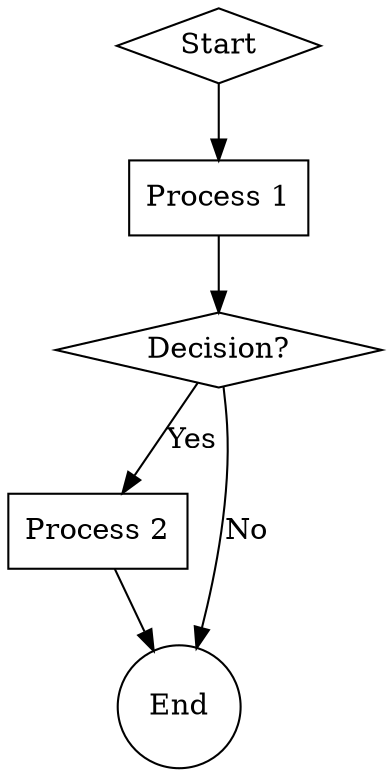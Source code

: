 digraph ComplexGraph {
    start [label="Start", shape=diamond];
    process1 [label="Process 1", shape=box];
    decision [label="Decision?", shape=diamond];
    process2 [label="Process 2", shape=box];
    end [label="End", shape=circle];

    start -> process1;
    process1 -> decision;
    decision -> process2 [label="Yes"];
    decision -> end [label="No"];
    process2 -> end;
}